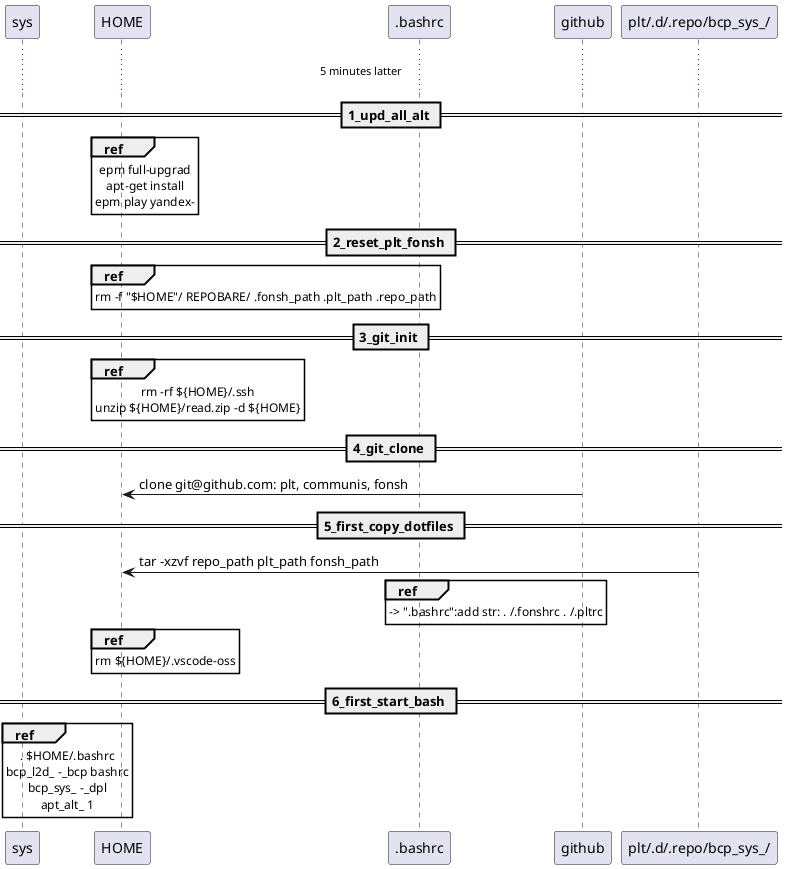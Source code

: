 @startuml
participant sys
participant HOME
participant ".bashrc"
...5 minutes latter...

== 1_upd_all_alt ==
ref over HOME
epm full-upgrad
apt-get install
epm play yandex-
end ref
' fonsh plt

== 2_reset_plt_fonsh ==
ref over HOME : rm -f "$HOME"/ REPOBARE/ .fonsh_path .plt_path .repo_path
== 3_git_init ==
ref over HOME
rm -rf ${HOME}/.ssh
unzip ${HOME}/read.zip -d ${HOME}
end ref
== 4_git_clone ==
github -> HOME: clone git@github.com: plt, communis, fonsh
== 5_first_copy_dotfiles ==
"plt/.d/.repo/bcp_sys_/" -> HOME:tar -xzvf repo_path plt_path fonsh_path
ref over ".bashrc" : -> ".bashrc":add str: . ~/.fonshrc . ~/.pltrc
ref over HOME : rm ${HOME}/.vscode-oss
== 6_first_start_bash ==
ref over sys 
. $HOME/.bashrc
bcp_l2d_ -_bcp bashrc
bcp_sys_ -_dpl
apt_alt_ 1
end ref


@enduml